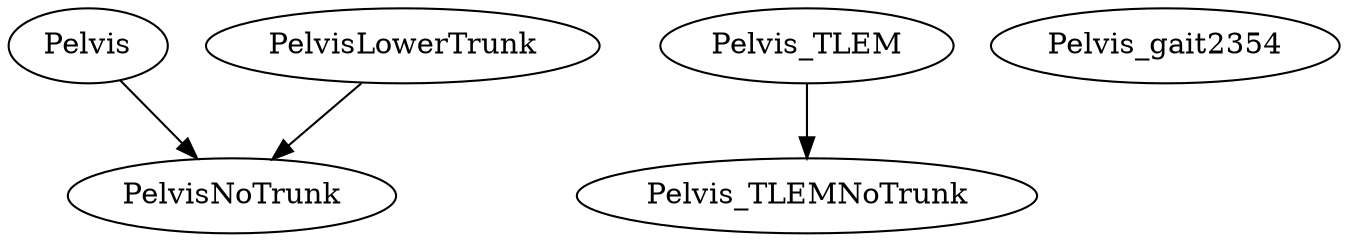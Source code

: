 /* Created by mdot for Matlab */
digraph m2html {
  Pelvis -> PelvisNoTrunk;
  PelvisLowerTrunk -> PelvisNoTrunk;
  Pelvis_TLEM -> Pelvis_TLEMNoTrunk;

  Pelvis [URL="Pelvis.html"];
  PelvisLowerTrunk [URL="PelvisLowerTrunk.html"];
  PelvisNoTrunk [URL="PelvisNoTrunk.html"];
  Pelvis_TLEM [URL="Pelvis_TLEM.html"];
  Pelvis_TLEMNoTrunk [URL="Pelvis_TLEMNoTrunk.html"];
  Pelvis_gait2354 [URL="Pelvis_gait2354.html"];
}